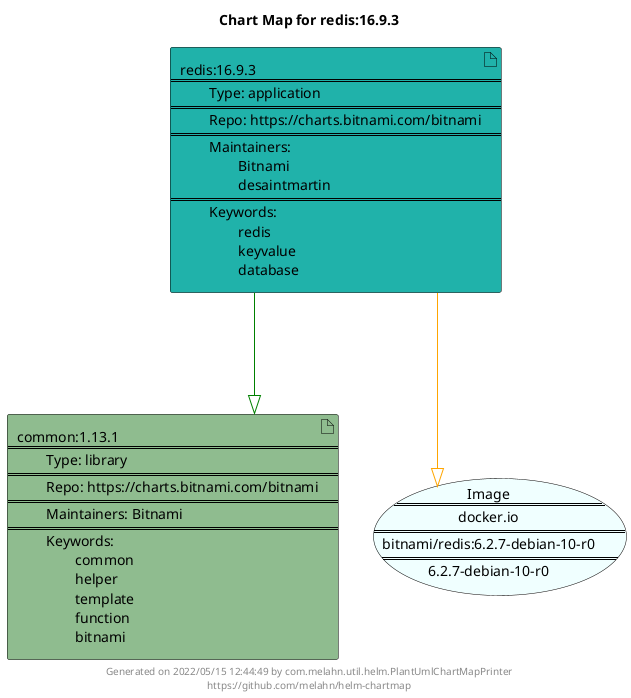 @startuml
skinparam linetype ortho
skinparam backgroundColor white
skinparam usecaseBorderColor black
skinparam usecaseArrowColor LightSlateGray
skinparam artifactBorderColor black
skinparam artifactArrowColor LightSlateGray

title Chart Map for redis:16.9.3

'There are 2 referenced Helm Charts
artifact "common:1.13.1\n====\n\tType: library\n====\n\tRepo: https://charts.bitnami.com/bitnami\n====\n\tMaintainers: Bitnami\n====\n\tKeywords: \n\t\tcommon\n\t\thelper\n\t\ttemplate\n\t\tfunction\n\t\tbitnami" as common_1_13_1 #DarkSeaGreen
artifact "redis:16.9.3\n====\n\tType: application\n====\n\tRepo: https://charts.bitnami.com/bitnami\n====\n\tMaintainers: \n\t\tBitnami\n\t\tdesaintmartin\n====\n\tKeywords: \n\t\tredis\n\t\tkeyvalue\n\t\tdatabase" as redis_16_9_3 #LightSeaGreen

'There is one referenced Docker Image
usecase "Image\n====\ndocker.io\n====\nbitnami/redis:6.2.7-debian-10-r0\n====\n6.2.7-debian-10-r0" as docker_io_bitnami_redis_6_2_7_debian_10_r0 #Azure

'Chart Dependencies
redis_16_9_3--[#green]-|>common_1_13_1
redis_16_9_3--[#orange]-|>docker_io_bitnami_redis_6_2_7_debian_10_r0

center footer Generated on 2022/05/15 12:44:49 by com.melahn.util.helm.PlantUmlChartMapPrinter\nhttps://github.com/melahn/helm-chartmap
@enduml
